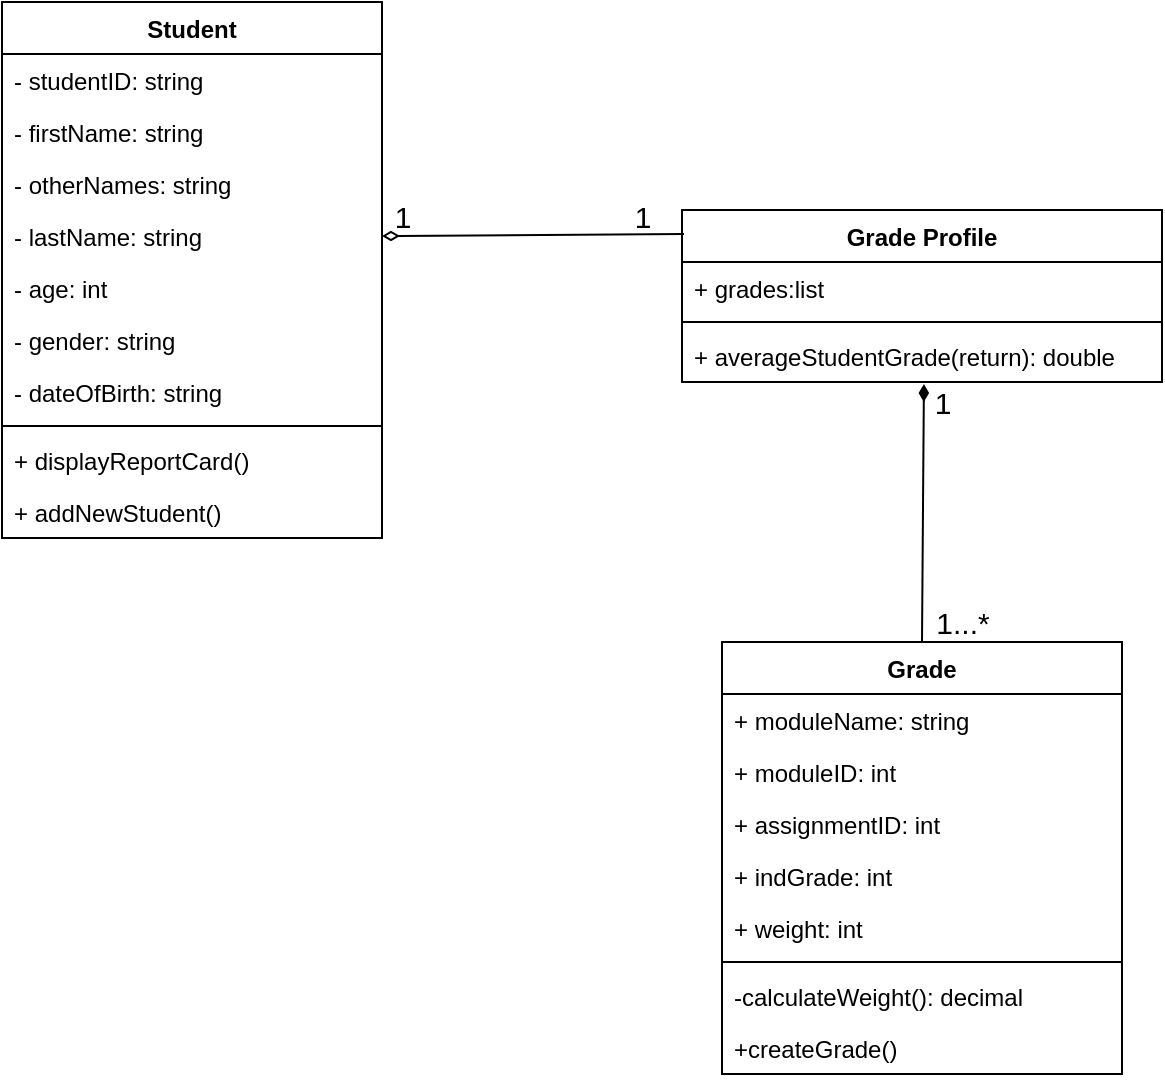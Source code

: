 <mxfile version="13.9.7" type="device"><diagram id="DmUak-Hm1fnpln7NjskH" name="Page-1"><mxGraphModel dx="1422" dy="794" grid="1" gridSize="10" guides="1" tooltips="1" connect="1" arrows="1" fold="1" page="1" pageScale="1" pageWidth="827" pageHeight="1169" math="0" shadow="0"><root><mxCell id="0"/><mxCell id="1" parent="0"/><mxCell id="njTP4C9Xj1o1hH-ZbNDO-1" value="Student" style="swimlane;fontStyle=1;align=center;verticalAlign=top;childLayout=stackLayout;horizontal=1;startSize=26;horizontalStack=0;resizeParent=1;resizeParentMax=0;resizeLast=0;collapsible=1;marginBottom=0;" parent="1" vertex="1"><mxGeometry x="30" y="40" width="190" height="268" as="geometry"/></mxCell><mxCell id="njTP4C9Xj1o1hH-ZbNDO-2" value="- studentID: string" style="text;strokeColor=none;fillColor=none;align=left;verticalAlign=top;spacingLeft=4;spacingRight=4;overflow=hidden;rotatable=0;points=[[0,0.5],[1,0.5]];portConstraint=eastwest;" parent="njTP4C9Xj1o1hH-ZbNDO-1" vertex="1"><mxGeometry y="26" width="190" height="26" as="geometry"/></mxCell><mxCell id="njTP4C9Xj1o1hH-ZbNDO-3" value="- firstName: string" style="text;strokeColor=none;fillColor=none;align=left;verticalAlign=top;spacingLeft=4;spacingRight=4;overflow=hidden;rotatable=0;points=[[0,0.5],[1,0.5]];portConstraint=eastwest;" parent="njTP4C9Xj1o1hH-ZbNDO-1" vertex="1"><mxGeometry y="52" width="190" height="26" as="geometry"/></mxCell><mxCell id="njTP4C9Xj1o1hH-ZbNDO-4" value="- otherNames: string" style="text;strokeColor=none;fillColor=none;align=left;verticalAlign=top;spacingLeft=4;spacingRight=4;overflow=hidden;rotatable=0;points=[[0,0.5],[1,0.5]];portConstraint=eastwest;" parent="njTP4C9Xj1o1hH-ZbNDO-1" vertex="1"><mxGeometry y="78" width="190" height="26" as="geometry"/></mxCell><mxCell id="njTP4C9Xj1o1hH-ZbNDO-5" value="- lastName: string" style="text;strokeColor=none;fillColor=none;align=left;verticalAlign=top;spacingLeft=4;spacingRight=4;overflow=hidden;rotatable=0;points=[[0,0.5],[1,0.5]];portConstraint=eastwest;" parent="njTP4C9Xj1o1hH-ZbNDO-1" vertex="1"><mxGeometry y="104" width="190" height="26" as="geometry"/></mxCell><mxCell id="bMaHg5l_v2L3ZD46-_aY-3" value="- age: int" style="text;strokeColor=none;fillColor=none;align=left;verticalAlign=top;spacingLeft=4;spacingRight=4;overflow=hidden;rotatable=0;points=[[0,0.5],[1,0.5]];portConstraint=eastwest;" parent="njTP4C9Xj1o1hH-ZbNDO-1" vertex="1"><mxGeometry y="130" width="190" height="26" as="geometry"/></mxCell><mxCell id="njTP4C9Xj1o1hH-ZbNDO-6" value="- gender: string" style="text;strokeColor=none;fillColor=none;align=left;verticalAlign=top;spacingLeft=4;spacingRight=4;overflow=hidden;rotatable=0;points=[[0,0.5],[1,0.5]];portConstraint=eastwest;" parent="njTP4C9Xj1o1hH-ZbNDO-1" vertex="1"><mxGeometry y="156" width="190" height="26" as="geometry"/></mxCell><mxCell id="njTP4C9Xj1o1hH-ZbNDO-7" value="- dateOfBirth: string" style="text;strokeColor=none;fillColor=none;align=left;verticalAlign=top;spacingLeft=4;spacingRight=4;overflow=hidden;rotatable=0;points=[[0,0.5],[1,0.5]];portConstraint=eastwest;" parent="njTP4C9Xj1o1hH-ZbNDO-1" vertex="1"><mxGeometry y="182" width="190" height="26" as="geometry"/></mxCell><mxCell id="njTP4C9Xj1o1hH-ZbNDO-9" value="" style="line;strokeWidth=1;fillColor=none;align=left;verticalAlign=middle;spacingTop=-1;spacingLeft=3;spacingRight=3;rotatable=0;labelPosition=right;points=[];portConstraint=eastwest;" parent="njTP4C9Xj1o1hH-ZbNDO-1" vertex="1"><mxGeometry y="208" width="190" height="8" as="geometry"/></mxCell><mxCell id="njTP4C9Xj1o1hH-ZbNDO-10" value="+ displayReportCard()" style="text;strokeColor=none;fillColor=none;align=left;verticalAlign=top;spacingLeft=4;spacingRight=4;overflow=hidden;rotatable=0;points=[[0,0.5],[1,0.5]];portConstraint=eastwest;" parent="njTP4C9Xj1o1hH-ZbNDO-1" vertex="1"><mxGeometry y="216" width="190" height="26" as="geometry"/></mxCell><mxCell id="bMaHg5l_v2L3ZD46-_aY-4" value="+ addNewStudent()" style="text;strokeColor=none;fillColor=none;align=left;verticalAlign=top;spacingLeft=4;spacingRight=4;overflow=hidden;rotatable=0;points=[[0,0.5],[1,0.5]];portConstraint=eastwest;" parent="njTP4C9Xj1o1hH-ZbNDO-1" vertex="1"><mxGeometry y="242" width="190" height="26" as="geometry"/></mxCell><mxCell id="njTP4C9Xj1o1hH-ZbNDO-21" value="Grade Profile" style="swimlane;fontStyle=1;align=center;verticalAlign=top;childLayout=stackLayout;horizontal=1;startSize=26;horizontalStack=0;resizeParent=1;resizeParentMax=0;resizeLast=0;collapsible=1;marginBottom=0;" parent="1" vertex="1"><mxGeometry x="370" y="144" width="240" height="86" as="geometry"/></mxCell><mxCell id="njTP4C9Xj1o1hH-ZbNDO-23" value="+ grades:list" style="text;strokeColor=none;fillColor=none;align=left;verticalAlign=top;spacingLeft=4;spacingRight=4;overflow=hidden;rotatable=0;points=[[0,0.5],[1,0.5]];portConstraint=eastwest;" parent="njTP4C9Xj1o1hH-ZbNDO-21" vertex="1"><mxGeometry y="26" width="240" height="26" as="geometry"/></mxCell><mxCell id="njTP4C9Xj1o1hH-ZbNDO-24" value="" style="line;strokeWidth=1;fillColor=none;align=left;verticalAlign=middle;spacingTop=-1;spacingLeft=3;spacingRight=3;rotatable=0;labelPosition=right;points=[];portConstraint=eastwest;" parent="njTP4C9Xj1o1hH-ZbNDO-21" vertex="1"><mxGeometry y="52" width="240" height="8" as="geometry"/></mxCell><mxCell id="njTP4C9Xj1o1hH-ZbNDO-25" value="+ averageStudentGrade(return): double" style="text;strokeColor=none;fillColor=none;align=left;verticalAlign=top;spacingLeft=4;spacingRight=4;overflow=hidden;rotatable=0;points=[[0,0.5],[1,0.5]];portConstraint=eastwest;" parent="njTP4C9Xj1o1hH-ZbNDO-21" vertex="1"><mxGeometry y="60" width="240" height="26" as="geometry"/></mxCell><mxCell id="njTP4C9Xj1o1hH-ZbNDO-26" value="Grade" style="swimlane;fontStyle=1;align=center;verticalAlign=top;childLayout=stackLayout;horizontal=1;startSize=26;horizontalStack=0;resizeParent=1;resizeParentMax=0;resizeLast=0;collapsible=1;marginBottom=0;" parent="1" vertex="1"><mxGeometry x="390" y="360" width="200" height="216" as="geometry"/></mxCell><mxCell id="bMaHg5l_v2L3ZD46-_aY-1" value="+ moduleName: string" style="text;strokeColor=none;fillColor=none;align=left;verticalAlign=top;spacingLeft=4;spacingRight=4;overflow=hidden;rotatable=0;points=[[0,0.5],[1,0.5]];portConstraint=eastwest;" parent="njTP4C9Xj1o1hH-ZbNDO-26" vertex="1"><mxGeometry y="26" width="200" height="26" as="geometry"/></mxCell><mxCell id="njTP4C9Xj1o1hH-ZbNDO-30" value="+ moduleID: int" style="text;strokeColor=none;fillColor=none;align=left;verticalAlign=top;spacingLeft=4;spacingRight=4;overflow=hidden;rotatable=0;points=[[0,0.5],[1,0.5]];portConstraint=eastwest;" parent="njTP4C9Xj1o1hH-ZbNDO-26" vertex="1"><mxGeometry y="52" width="200" height="26" as="geometry"/></mxCell><mxCell id="njTP4C9Xj1o1hH-ZbNDO-32" value="+ assignmentID: int" style="text;strokeColor=none;fillColor=none;align=left;verticalAlign=top;spacingLeft=4;spacingRight=4;overflow=hidden;rotatable=0;points=[[0,0.5],[1,0.5]];portConstraint=eastwest;" parent="njTP4C9Xj1o1hH-ZbNDO-26" vertex="1"><mxGeometry y="78" width="200" height="26" as="geometry"/></mxCell><mxCell id="njTP4C9Xj1o1hH-ZbNDO-27" value="+ indGrade: int" style="text;strokeColor=none;fillColor=none;align=left;verticalAlign=top;spacingLeft=4;spacingRight=4;overflow=hidden;rotatable=0;points=[[0,0.5],[1,0.5]];portConstraint=eastwest;" parent="njTP4C9Xj1o1hH-ZbNDO-26" vertex="1"><mxGeometry y="104" width="200" height="26" as="geometry"/></mxCell><mxCell id="njTP4C9Xj1o1hH-ZbNDO-31" value="+ weight: int" style="text;strokeColor=none;fillColor=none;align=left;verticalAlign=top;spacingLeft=4;spacingRight=4;overflow=hidden;rotatable=0;points=[[0,0.5],[1,0.5]];portConstraint=eastwest;" parent="njTP4C9Xj1o1hH-ZbNDO-26" vertex="1"><mxGeometry y="130" width="200" height="26" as="geometry"/></mxCell><mxCell id="njTP4C9Xj1o1hH-ZbNDO-28" value="" style="line;strokeWidth=1;fillColor=none;align=left;verticalAlign=middle;spacingTop=-1;spacingLeft=3;spacingRight=3;rotatable=0;labelPosition=right;points=[];portConstraint=eastwest;" parent="njTP4C9Xj1o1hH-ZbNDO-26" vertex="1"><mxGeometry y="156" width="200" height="8" as="geometry"/></mxCell><mxCell id="njTP4C9Xj1o1hH-ZbNDO-29" value="-calculateWeight(): decimal" style="text;strokeColor=none;fillColor=none;align=left;verticalAlign=top;spacingLeft=4;spacingRight=4;overflow=hidden;rotatable=0;points=[[0,0.5],[1,0.5]];portConstraint=eastwest;" parent="njTP4C9Xj1o1hH-ZbNDO-26" vertex="1"><mxGeometry y="164" width="200" height="26" as="geometry"/></mxCell><mxCell id="bMaHg5l_v2L3ZD46-_aY-2" value="+createGrade()" style="text;strokeColor=none;fillColor=none;align=left;verticalAlign=top;spacingLeft=4;spacingRight=4;overflow=hidden;rotatable=0;points=[[0,0.5],[1,0.5]];portConstraint=eastwest;" parent="njTP4C9Xj1o1hH-ZbNDO-26" vertex="1"><mxGeometry y="190" width="200" height="26" as="geometry"/></mxCell><mxCell id="bMaHg5l_v2L3ZD46-_aY-6" value="" style="endArrow=none;html=1;entryX=0.5;entryY=0;entryDx=0;entryDy=0;endFill=0;exitX=0.504;exitY=1.038;exitDx=0;exitDy=0;exitPerimeter=0;startArrow=diamondThin;startFill=1;" parent="1" source="njTP4C9Xj1o1hH-ZbNDO-25" target="njTP4C9Xj1o1hH-ZbNDO-26" edge="1"><mxGeometry width="50" height="50" relative="1" as="geometry"><mxPoint x="490" y="246" as="sourcePoint"/><mxPoint x="240" y="430" as="targetPoint"/></mxGeometry></mxCell><mxCell id="bMaHg5l_v2L3ZD46-_aY-7" value="" style="endArrow=none;html=1;entryX=0.004;entryY=0.14;entryDx=0;entryDy=0;endFill=0;exitX=1;exitY=0.5;exitDx=0;exitDy=0;entryPerimeter=0;startArrow=diamondThin;startFill=0;" parent="1" source="njTP4C9Xj1o1hH-ZbNDO-5" target="njTP4C9Xj1o1hH-ZbNDO-21" edge="1"><mxGeometry width="50" height="50" relative="1" as="geometry"><mxPoint x="500" y="256" as="sourcePoint"/><mxPoint x="500" y="370" as="targetPoint"/></mxGeometry></mxCell><mxCell id="bMaHg5l_v2L3ZD46-_aY-8" value="1" style="text;html=1;align=center;verticalAlign=middle;resizable=0;points=[];autosize=1;fontSize=15;" parent="1" vertex="1"><mxGeometry x="220" y="137" width="20" height="20" as="geometry"/></mxCell><mxCell id="bMaHg5l_v2L3ZD46-_aY-11" value="1...*" style="text;html=1;align=center;verticalAlign=middle;resizable=0;points=[];autosize=1;fontSize=15;" parent="1" vertex="1"><mxGeometry x="490" y="340" width="40" height="20" as="geometry"/></mxCell><mxCell id="bMaHg5l_v2L3ZD46-_aY-12" value="1" style="text;html=1;align=center;verticalAlign=middle;resizable=0;points=[];autosize=1;fontSize=15;" parent="1" vertex="1"><mxGeometry x="490" y="230" width="20" height="20" as="geometry"/></mxCell><mxCell id="bMaHg5l_v2L3ZD46-_aY-13" value="1" style="text;html=1;align=center;verticalAlign=middle;resizable=0;points=[];autosize=1;fontSize=15;" parent="1" vertex="1"><mxGeometry x="340" y="137" width="20" height="20" as="geometry"/></mxCell></root></mxGraphModel></diagram></mxfile>